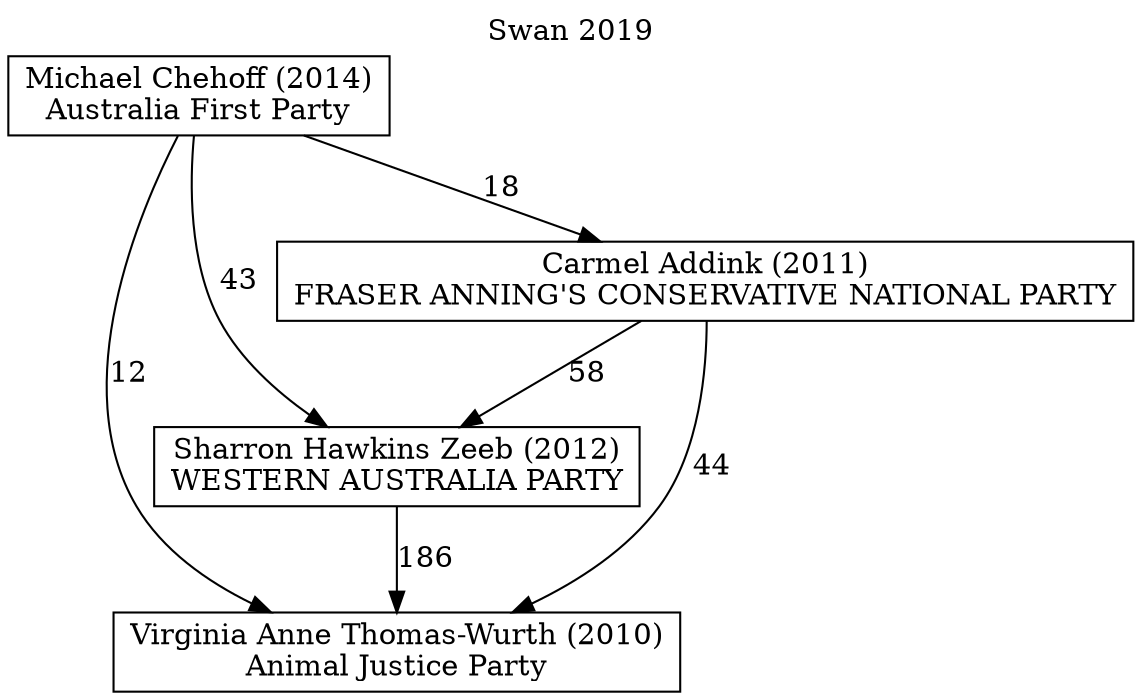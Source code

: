 // House preference flow
digraph "Virginia Anne Thomas-Wurth (2010)_Swan_2019" {
	graph [label="Swan 2019" labelloc=t mclimit=10]
	node [shape=box]
	"Virginia Anne Thomas-Wurth (2010)" [label="Virginia Anne Thomas-Wurth (2010)
Animal Justice Party"]
	"Sharron Hawkins Zeeb (2012)" [label="Sharron Hawkins Zeeb (2012)
WESTERN AUSTRALIA PARTY"]
	"Carmel Addink (2011)" [label="Carmel Addink (2011)
FRASER ANNING'S CONSERVATIVE NATIONAL PARTY"]
	"Michael Chehoff (2014)" [label="Michael Chehoff (2014)
Australia First Party"]
	"Sharron Hawkins Zeeb (2012)" -> "Virginia Anne Thomas-Wurth (2010)" [label=186]
	"Carmel Addink (2011)" -> "Sharron Hawkins Zeeb (2012)" [label=58]
	"Michael Chehoff (2014)" -> "Carmel Addink (2011)" [label=18]
	"Carmel Addink (2011)" -> "Virginia Anne Thomas-Wurth (2010)" [label=44]
	"Michael Chehoff (2014)" -> "Virginia Anne Thomas-Wurth (2010)" [label=12]
	"Michael Chehoff (2014)" -> "Sharron Hawkins Zeeb (2012)" [label=43]
}
